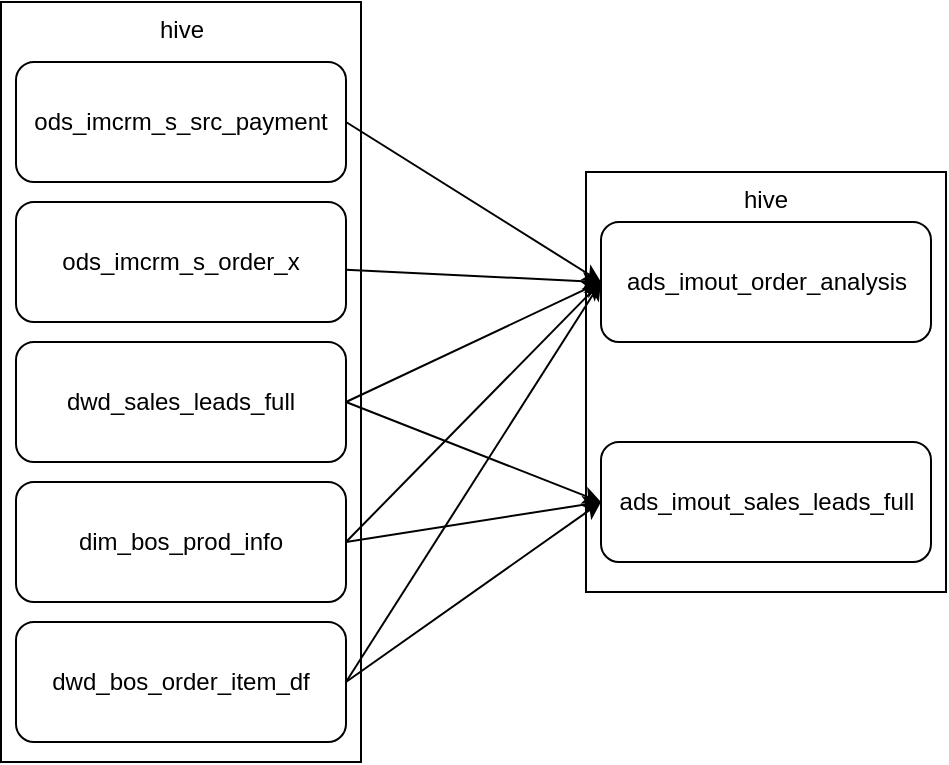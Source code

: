 <mxfile version="15.7.3" type="github">
  <diagram id="5klQ_HS7iwxAjNnWGPMY" name="第 1 页">
    <mxGraphModel dx="1038" dy="1716" grid="1" gridSize="10" guides="1" tooltips="1" connect="1" arrows="1" fold="1" page="1" pageScale="1" pageWidth="827" pageHeight="1169" math="0" shadow="0">
      <root>
        <mxCell id="0" />
        <mxCell id="1" parent="0" />
        <mxCell id="GXtNzpOaLaesd9fxHf-L-15" value="hive" style="rounded=0;whiteSpace=wrap;html=1;verticalAlign=top;" parent="1" vertex="1">
          <mxGeometry x="350" y="-5" width="180" height="210" as="geometry" />
        </mxCell>
        <mxCell id="GXtNzpOaLaesd9fxHf-L-14" value="hive" style="rounded=0;whiteSpace=wrap;html=1;verticalAlign=top;" parent="1" vertex="1">
          <mxGeometry x="57.5" y="-90" width="180" height="380" as="geometry" />
        </mxCell>
        <mxCell id="GXtNzpOaLaesd9fxHf-L-21" style="rounded=0;orthogonalLoop=1;jettySize=auto;html=1;entryX=0;entryY=0.5;entryDx=0;entryDy=0;exitX=1;exitY=0.5;exitDx=0;exitDy=0;" parent="1" source="GXtNzpOaLaesd9fxHf-L-7" target="GXtNzpOaLaesd9fxHf-L-19" edge="1">
          <mxGeometry relative="1" as="geometry" />
        </mxCell>
        <mxCell id="GXtNzpOaLaesd9fxHf-L-7" value="&lt;span&gt;ods_imcrm_s_src_payment&lt;/span&gt;" style="rounded=1;whiteSpace=wrap;html=1;verticalAlign=middle;" parent="1" vertex="1">
          <mxGeometry x="65" y="-60" width="165" height="60" as="geometry" />
        </mxCell>
        <mxCell id="GXtNzpOaLaesd9fxHf-L-22" style="rounded=0;orthogonalLoop=1;jettySize=auto;html=1;entryX=0;entryY=0.5;entryDx=0;entryDy=0;" parent="1" source="GXtNzpOaLaesd9fxHf-L-8" target="GXtNzpOaLaesd9fxHf-L-19" edge="1">
          <mxGeometry relative="1" as="geometry" />
        </mxCell>
        <mxCell id="GXtNzpOaLaesd9fxHf-L-8" value="ods_imcrm_s_order_x" style="rounded=1;whiteSpace=wrap;html=1;verticalAlign=middle;" parent="1" vertex="1">
          <mxGeometry x="65" y="10" width="165" height="60" as="geometry" />
        </mxCell>
        <mxCell id="GXtNzpOaLaesd9fxHf-L-23" style="rounded=0;orthogonalLoop=1;jettySize=auto;html=1;entryX=0;entryY=0.5;entryDx=0;entryDy=0;exitX=1;exitY=0.5;exitDx=0;exitDy=0;" parent="1" source="GXtNzpOaLaesd9fxHf-L-9" target="GXtNzpOaLaesd9fxHf-L-19" edge="1">
          <mxGeometry relative="1" as="geometry" />
        </mxCell>
        <mxCell id="GXtNzpOaLaesd9fxHf-L-27" style="rounded=0;orthogonalLoop=1;jettySize=auto;html=1;entryX=0;entryY=0.5;entryDx=0;entryDy=0;exitX=1;exitY=0.5;exitDx=0;exitDy=0;" parent="1" source="GXtNzpOaLaesd9fxHf-L-9" target="GXtNzpOaLaesd9fxHf-L-17" edge="1">
          <mxGeometry relative="1" as="geometry" />
        </mxCell>
        <mxCell id="GXtNzpOaLaesd9fxHf-L-9" value="dwd_sales_leads_full" style="rounded=1;whiteSpace=wrap;html=1;verticalAlign=middle;" parent="1" vertex="1">
          <mxGeometry x="65" y="80" width="165" height="60" as="geometry" />
        </mxCell>
        <mxCell id="GXtNzpOaLaesd9fxHf-L-24" style="rounded=0;orthogonalLoop=1;jettySize=auto;html=1;entryX=0;entryY=0.5;entryDx=0;entryDy=0;exitX=1;exitY=0.5;exitDx=0;exitDy=0;" parent="1" source="GXtNzpOaLaesd9fxHf-L-10" target="GXtNzpOaLaesd9fxHf-L-19" edge="1">
          <mxGeometry relative="1" as="geometry" />
        </mxCell>
        <mxCell id="GXtNzpOaLaesd9fxHf-L-26" style="rounded=0;orthogonalLoop=1;jettySize=auto;html=1;entryX=0;entryY=0.5;entryDx=0;entryDy=0;exitX=1;exitY=0.5;exitDx=0;exitDy=0;" parent="1" source="GXtNzpOaLaesd9fxHf-L-10" target="GXtNzpOaLaesd9fxHf-L-17" edge="1">
          <mxGeometry relative="1" as="geometry" />
        </mxCell>
        <mxCell id="GXtNzpOaLaesd9fxHf-L-10" value="dim_bos_prod_info" style="rounded=1;whiteSpace=wrap;html=1;verticalAlign=middle;" parent="1" vertex="1">
          <mxGeometry x="65" y="150" width="165" height="60" as="geometry" />
        </mxCell>
        <mxCell id="GXtNzpOaLaesd9fxHf-L-25" style="rounded=0;orthogonalLoop=1;jettySize=auto;html=1;entryX=0;entryY=0.5;entryDx=0;entryDy=0;exitX=1;exitY=0.5;exitDx=0;exitDy=0;" parent="1" source="GXtNzpOaLaesd9fxHf-L-11" target="GXtNzpOaLaesd9fxHf-L-17" edge="1">
          <mxGeometry relative="1" as="geometry" />
        </mxCell>
        <mxCell id="Zn-C6RKnfdsi4MFiFVke-2" style="rounded=0;orthogonalLoop=1;jettySize=auto;html=1;entryX=0;entryY=0.5;entryDx=0;entryDy=0;exitX=1;exitY=0.5;exitDx=0;exitDy=0;" parent="1" source="GXtNzpOaLaesd9fxHf-L-11" target="GXtNzpOaLaesd9fxHf-L-19" edge="1">
          <mxGeometry relative="1" as="geometry" />
        </mxCell>
        <mxCell id="GXtNzpOaLaesd9fxHf-L-11" value="dwd_bos_order_item_df" style="rounded=1;whiteSpace=wrap;html=1;verticalAlign=middle;" parent="1" vertex="1">
          <mxGeometry x="65" y="220" width="165" height="60" as="geometry" />
        </mxCell>
        <mxCell id="GXtNzpOaLaesd9fxHf-L-17" value="ads_imout_sales_leads_full" style="rounded=1;whiteSpace=wrap;html=1;verticalAlign=middle;" parent="1" vertex="1">
          <mxGeometry x="357.5" y="130" width="165" height="60" as="geometry" />
        </mxCell>
        <mxCell id="GXtNzpOaLaesd9fxHf-L-19" value="ads_imout_order_analysis" style="rounded=1;whiteSpace=wrap;html=1;verticalAlign=middle;" parent="1" vertex="1">
          <mxGeometry x="357.5" y="20" width="165" height="60" as="geometry" />
        </mxCell>
      </root>
    </mxGraphModel>
  </diagram>
</mxfile>

